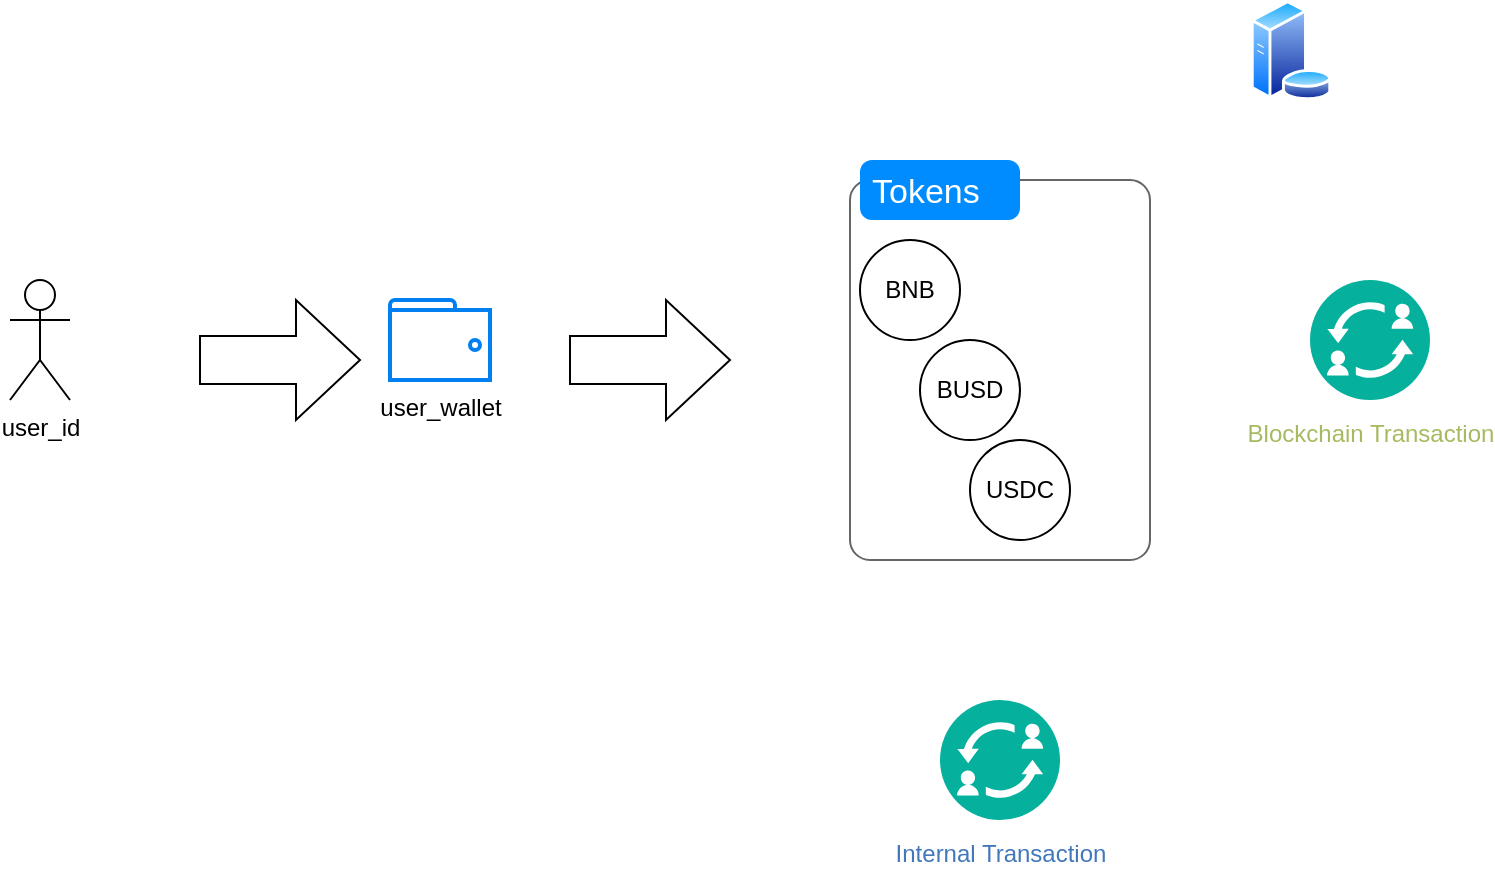 <mxfile>
    <diagram id="o6TWDpoK3bL6y5wXZXeO" name="Page-1">
        <mxGraphModel dx="990" dy="572" grid="1" gridSize="10" guides="1" tooltips="1" connect="1" arrows="1" fold="1" page="1" pageScale="1" pageWidth="850" pageHeight="1100" math="0" shadow="0">
            <root>
                <mxCell id="0"/>
                <mxCell id="1" parent="0"/>
                <mxCell id="2" value="user_id&lt;br&gt;" style="shape=umlActor;verticalLabelPosition=bottom;verticalAlign=top;html=1;outlineConnect=0;" vertex="1" parent="1">
                    <mxGeometry x="110" y="250" width="30" height="60" as="geometry"/>
                </mxCell>
                <mxCell id="3" value="" style="shape=singleArrow;whiteSpace=wrap;html=1;arrowWidth=0.4;arrowSize=0.4;verticalAlign=top;" vertex="1" parent="1">
                    <mxGeometry x="390" y="260" width="80" height="60" as="geometry"/>
                </mxCell>
                <mxCell id="5" value="user_wallet" style="html=1;verticalLabelPosition=bottom;align=center;labelBackgroundColor=#ffffff;verticalAlign=top;strokeWidth=2;strokeColor=#0080F0;shadow=0;dashed=0;shape=mxgraph.ios7.icons.wallet;" vertex="1" parent="1">
                    <mxGeometry x="300" y="260" width="50" height="40" as="geometry"/>
                </mxCell>
                <mxCell id="6" value="" style="aspect=fixed;perimeter=ellipsePerimeter;html=1;align=center;shadow=0;dashed=0;spacingTop=3;image;image=img/lib/active_directory/database_server.svg;" vertex="1" parent="1">
                    <mxGeometry x="730" y="110" width="41" height="50" as="geometry"/>
                </mxCell>
                <mxCell id="7" value="" style="shape=mxgraph.mockup.containers.marginRect;rectMarginTop=10;strokeColor=#666666;strokeWidth=1;dashed=0;rounded=1;arcSize=5;recursiveResize=0;" vertex="1" parent="1">
                    <mxGeometry x="530" y="190" width="150" height="200" as="geometry"/>
                </mxCell>
                <mxCell id="8" value="Tokens" style="shape=rect;strokeColor=none;fillColor=#008cff;strokeWidth=1;dashed=0;rounded=1;arcSize=20;fontColor=#ffffff;fontSize=17;spacing=2;spacingTop=-2;align=left;autosize=1;spacingLeft=4;resizeWidth=0;resizeHeight=0;perimeter=none;" vertex="1" parent="7">
                    <mxGeometry x="5" width="80" height="30" as="geometry"/>
                </mxCell>
                <mxCell id="13" value="BNB" style="ellipse;whiteSpace=wrap;html=1;aspect=fixed;" vertex="1" parent="7">
                    <mxGeometry x="5" y="40" width="50" height="50" as="geometry"/>
                </mxCell>
                <mxCell id="12" value="BUSD" style="ellipse;whiteSpace=wrap;html=1;aspect=fixed;" vertex="1" parent="7">
                    <mxGeometry x="35" y="90" width="50" height="50" as="geometry"/>
                </mxCell>
                <mxCell id="11" value="USDC" style="ellipse;whiteSpace=wrap;html=1;aspect=fixed;" vertex="1" parent="7">
                    <mxGeometry x="60" y="140" width="50" height="50" as="geometry"/>
                </mxCell>
                <mxCell id="9" value="" style="shape=singleArrow;whiteSpace=wrap;html=1;arrowWidth=0.4;arrowSize=0.4;verticalAlign=top;" vertex="1" parent="1">
                    <mxGeometry x="205" y="260" width="80" height="60" as="geometry"/>
                </mxCell>
                <mxCell id="14" value="Internal Transaction" style="aspect=fixed;perimeter=ellipsePerimeter;html=1;align=center;shadow=0;dashed=0;fontColor=#4277BB;labelBackgroundColor=#ffffff;fontSize=12;spacingTop=3;image;image=img/lib/ibm/blockchain/transaction_manager.svg;" vertex="1" parent="1">
                    <mxGeometry x="575" y="460" width="60" height="60" as="geometry"/>
                </mxCell>
                <mxCell id="15" value="Blockchain Transaction" style="aspect=fixed;perimeter=ellipsePerimeter;html=1;align=center;shadow=0;dashed=0;fontColor=#A6BB61;labelBackgroundColor=#ffffff;fontSize=12;spacingTop=3;image;image=img/lib/ibm/blockchain/transaction_manager.svg;" vertex="1" parent="1">
                    <mxGeometry x="760" y="250" width="60" height="60" as="geometry"/>
                </mxCell>
            </root>
        </mxGraphModel>
    </diagram>
</mxfile>